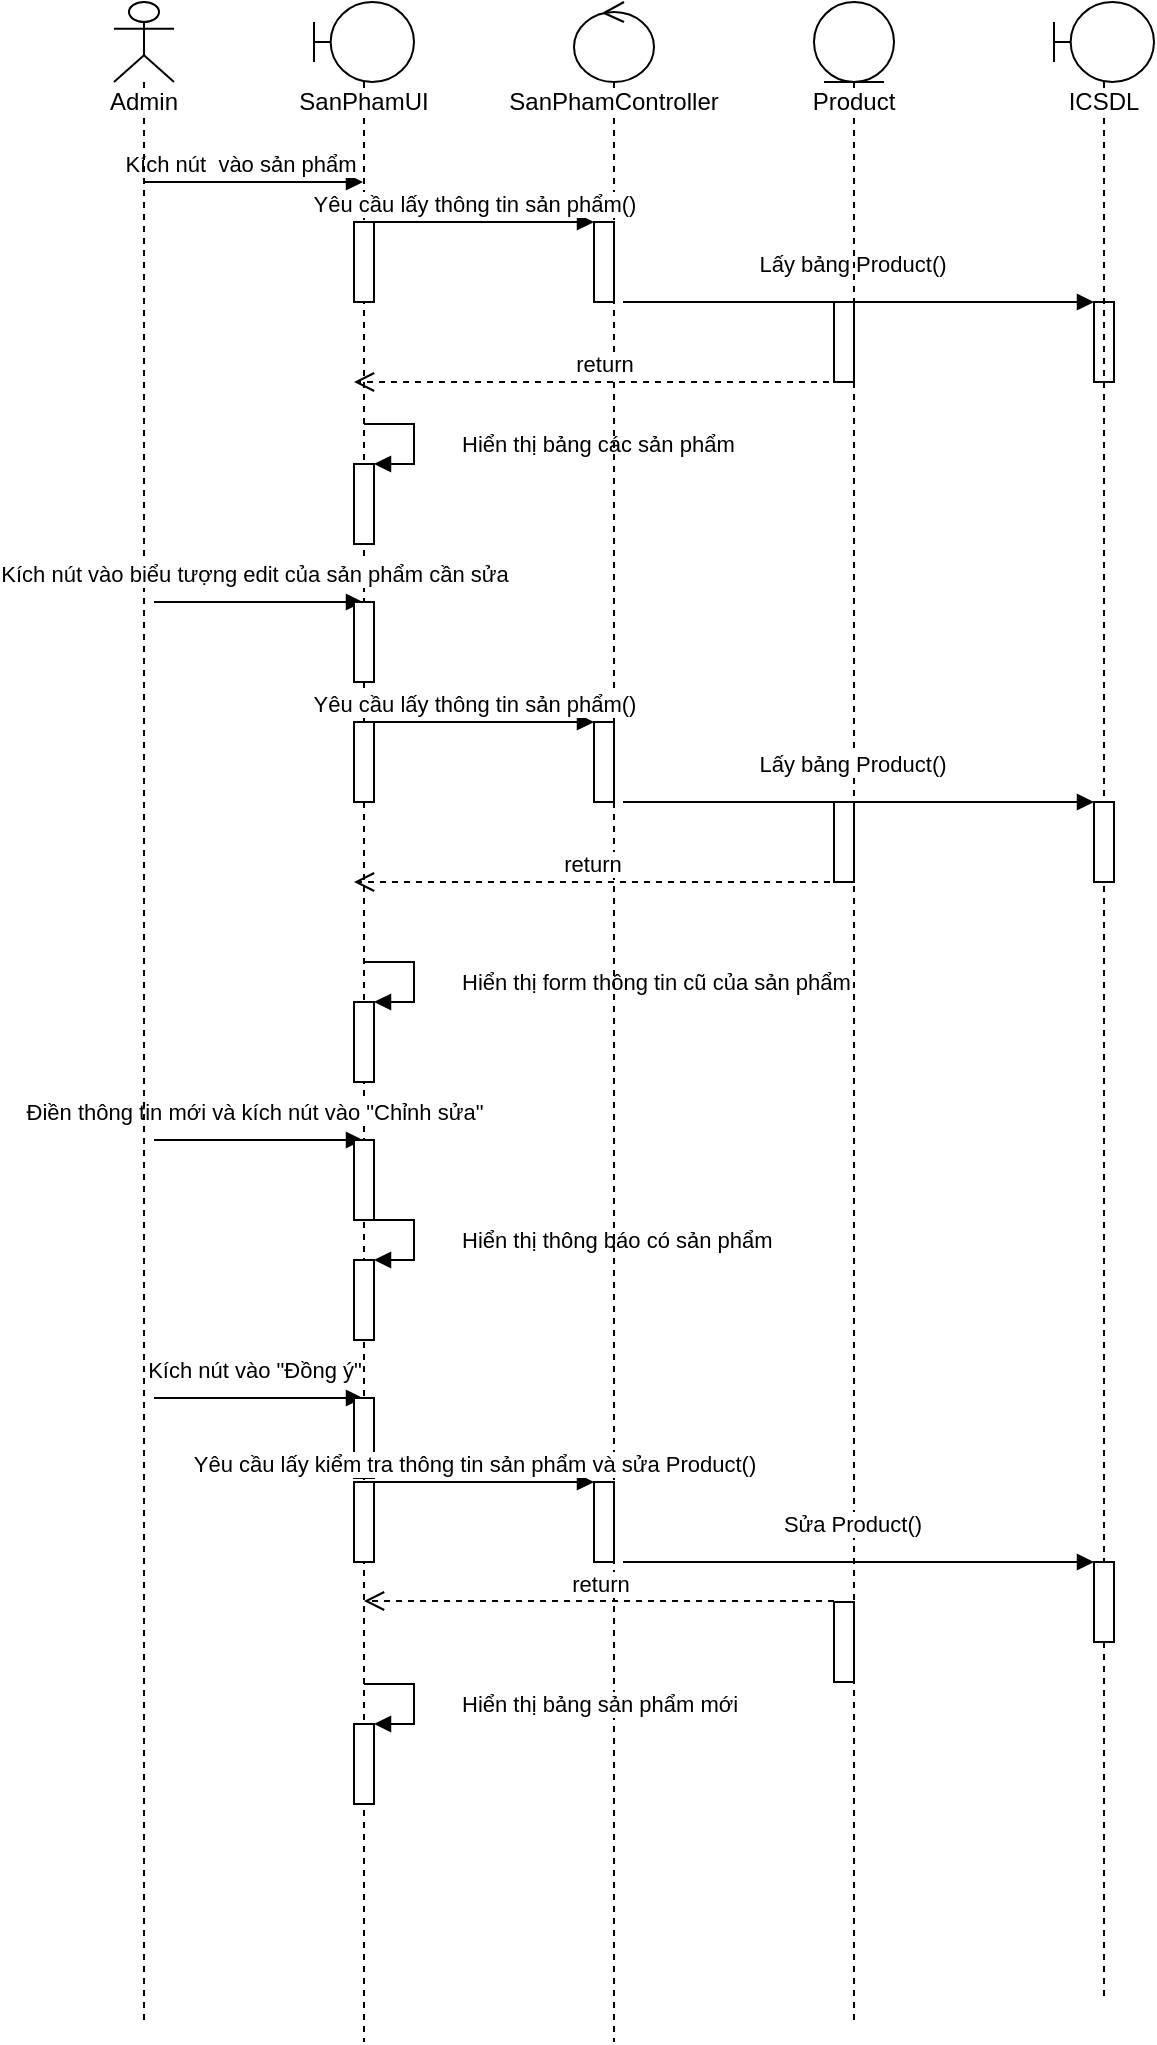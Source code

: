 <mxfile version="13.1.2" type="github" pages="2">
  <diagram id="K2olrwuD8WXQZ9cFfgXY" name="Page-1">
    <mxGraphModel dx="818" dy="494" grid="1" gridSize="10" guides="1" tooltips="1" connect="1" arrows="1" fold="1" page="1" pageScale="1" pageWidth="850" pageHeight="1100" math="0" shadow="0">
      <root>
        <mxCell id="0" />
        <mxCell id="1" parent="0" />
        <mxCell id="Vb1MPSddZ04qAowR7dYn-1" value="SanPhamUI" style="shape=umlLifeline;participant=umlBoundary;perimeter=lifelinePerimeter;whiteSpace=wrap;html=1;container=1;collapsible=0;recursiveResize=0;verticalAlign=top;spacingTop=36;labelBackgroundColor=#ffffff;outlineConnect=0;shadow=0;" vertex="1" parent="1">
          <mxGeometry x="190" y="40" width="50" height="1020" as="geometry" />
        </mxCell>
        <mxCell id="Vb1MPSddZ04qAowR7dYn-2" value="" style="html=1;points=[];perimeter=orthogonalPerimeter;shadow=0;" vertex="1" parent="Vb1MPSddZ04qAowR7dYn-1">
          <mxGeometry x="20" y="231" width="10" height="40" as="geometry" />
        </mxCell>
        <mxCell id="Vb1MPSddZ04qAowR7dYn-3" value="Hiển thị bảng các sản phẩm" style="edgeStyle=orthogonalEdgeStyle;html=1;align=left;spacingLeft=2;endArrow=block;rounded=0;entryX=1;entryY=0;" edge="1" parent="Vb1MPSddZ04qAowR7dYn-1" target="Vb1MPSddZ04qAowR7dYn-2">
          <mxGeometry x="0.385" y="-22" relative="1" as="geometry">
            <mxPoint x="25" y="211" as="sourcePoint" />
            <Array as="points">
              <mxPoint x="50" y="211" />
            </Array>
            <mxPoint x="20" y="12" as="offset" />
          </mxGeometry>
        </mxCell>
        <mxCell id="Vb1MPSddZ04qAowR7dYn-4" value="" style="html=1;points=[];perimeter=orthogonalPerimeter;shadow=0;" vertex="1" parent="Vb1MPSddZ04qAowR7dYn-1">
          <mxGeometry x="20" y="500" width="10" height="40" as="geometry" />
        </mxCell>
        <mxCell id="Vb1MPSddZ04qAowR7dYn-5" value="Hiển thị form thông tin cũ của sản phẩm" style="edgeStyle=orthogonalEdgeStyle;html=1;align=left;spacingLeft=2;endArrow=block;rounded=0;entryX=1;entryY=0;" edge="1" parent="Vb1MPSddZ04qAowR7dYn-1" target="Vb1MPSddZ04qAowR7dYn-4">
          <mxGeometry x="0.385" y="-22" relative="1" as="geometry">
            <mxPoint x="25" y="480" as="sourcePoint" />
            <Array as="points">
              <mxPoint x="50" y="480" />
            </Array>
            <mxPoint x="20" y="12" as="offset" />
          </mxGeometry>
        </mxCell>
        <mxCell id="Vb1MPSddZ04qAowR7dYn-6" value="Điền thông tin mới và kích nút vào &quot;Chỉnh sửa&quot;" style="html=1;verticalAlign=bottom;startArrow=none;endArrow=block;startSize=8;startFill=0;" edge="1" parent="Vb1MPSddZ04qAowR7dYn-1">
          <mxGeometry x="0.148" y="11" relative="1" as="geometry">
            <mxPoint x="-80" y="569" as="sourcePoint" />
            <mxPoint x="24.5" y="569" as="targetPoint" />
            <Array as="points">
              <mxPoint x="-10" y="569" />
            </Array>
            <mxPoint x="-10" y="6" as="offset" />
          </mxGeometry>
        </mxCell>
        <mxCell id="Vb1MPSddZ04qAowR7dYn-7" value="" style="html=1;points=[];perimeter=orthogonalPerimeter;shadow=0;" vertex="1" parent="Vb1MPSddZ04qAowR7dYn-1">
          <mxGeometry x="20" y="569" width="10" height="40" as="geometry" />
        </mxCell>
        <mxCell id="Vb1MPSddZ04qAowR7dYn-8" value="" style="html=1;points=[];perimeter=orthogonalPerimeter;shadow=0;" vertex="1" parent="Vb1MPSddZ04qAowR7dYn-1">
          <mxGeometry x="20" y="629" width="10" height="40" as="geometry" />
        </mxCell>
        <mxCell id="Vb1MPSddZ04qAowR7dYn-9" value="Hiển thị thông báo có sản phẩm" style="edgeStyle=orthogonalEdgeStyle;html=1;align=left;spacingLeft=2;endArrow=block;rounded=0;entryX=1;entryY=0;" edge="1" parent="Vb1MPSddZ04qAowR7dYn-1" target="Vb1MPSddZ04qAowR7dYn-8">
          <mxGeometry x="0.385" y="-22" relative="1" as="geometry">
            <mxPoint x="25" y="609" as="sourcePoint" />
            <Array as="points">
              <mxPoint x="50" y="609" />
            </Array>
            <mxPoint x="20" y="12" as="offset" />
          </mxGeometry>
        </mxCell>
        <mxCell id="Vb1MPSddZ04qAowR7dYn-10" value="Kích nút vào &quot;Đồng ý&quot;" style="html=1;verticalAlign=bottom;startArrow=none;endArrow=block;startSize=8;startFill=0;" edge="1" parent="Vb1MPSddZ04qAowR7dYn-1">
          <mxGeometry x="0.148" y="11" relative="1" as="geometry">
            <mxPoint x="-80" y="698" as="sourcePoint" />
            <mxPoint x="24.5" y="698" as="targetPoint" />
            <Array as="points">
              <mxPoint x="-10" y="698" />
            </Array>
            <mxPoint x="-10" y="6" as="offset" />
          </mxGeometry>
        </mxCell>
        <mxCell id="Vb1MPSddZ04qAowR7dYn-11" value="" style="html=1;points=[];perimeter=orthogonalPerimeter;shadow=0;" vertex="1" parent="Vb1MPSddZ04qAowR7dYn-1">
          <mxGeometry x="20" y="698" width="10" height="40" as="geometry" />
        </mxCell>
        <mxCell id="Vb1MPSddZ04qAowR7dYn-12" value="SanPhamController" style="shape=umlLifeline;participant=umlControl;perimeter=lifelinePerimeter;whiteSpace=wrap;html=1;container=1;collapsible=0;recursiveResize=0;verticalAlign=top;spacingTop=36;labelBackgroundColor=#ffffff;outlineConnect=0;shadow=0;" vertex="1" parent="1">
          <mxGeometry x="320" y="40" width="40" height="1020" as="geometry" />
        </mxCell>
        <mxCell id="Vb1MPSddZ04qAowR7dYn-13" value="" style="html=1;points=[];perimeter=orthogonalPerimeter;shadow=0;" vertex="1" parent="Vb1MPSddZ04qAowR7dYn-12">
          <mxGeometry x="-110" y="110" width="10" height="40" as="geometry" />
        </mxCell>
        <mxCell id="Vb1MPSddZ04qAowR7dYn-14" value="" style="html=1;points=[];perimeter=orthogonalPerimeter;shadow=0;" vertex="1" parent="Vb1MPSddZ04qAowR7dYn-12">
          <mxGeometry x="260" y="150" width="10" height="40" as="geometry" />
        </mxCell>
        <mxCell id="Vb1MPSddZ04qAowR7dYn-15" value="" style="html=1;points=[];perimeter=orthogonalPerimeter;shadow=0;" vertex="1" parent="Vb1MPSddZ04qAowR7dYn-12">
          <mxGeometry x="10" y="110" width="10" height="40" as="geometry" />
        </mxCell>
        <mxCell id="Vb1MPSddZ04qAowR7dYn-16" value="Yêu cầu lấy thông tin sản phẩm()" style="html=1;verticalAlign=bottom;startArrow=none;endArrow=block;startSize=8;startFill=0;" edge="1" parent="Vb1MPSddZ04qAowR7dYn-12" target="Vb1MPSddZ04qAowR7dYn-15">
          <mxGeometry x="-0.041" relative="1" as="geometry">
            <mxPoint x="-105.3" y="110" as="sourcePoint" />
            <mxPoint as="offset" />
          </mxGeometry>
        </mxCell>
        <mxCell id="Vb1MPSddZ04qAowR7dYn-18" value="Lấy bảng Product()" style="html=1;verticalAlign=bottom;startArrow=none;endArrow=block;startSize=8;startFill=0;" edge="1" parent="Vb1MPSddZ04qAowR7dYn-12" target="Vb1MPSddZ04qAowR7dYn-14">
          <mxGeometry x="-0.039" y="10" relative="1" as="geometry">
            <mxPoint x="24.5" y="150" as="sourcePoint" />
            <mxPoint x="1" as="offset" />
          </mxGeometry>
        </mxCell>
        <mxCell id="Vb1MPSddZ04qAowR7dYn-19" value="Product&lt;br&gt;" style="shape=umlLifeline;participant=umlEntity;perimeter=lifelinePerimeter;whiteSpace=wrap;html=1;container=1;collapsible=0;recursiveResize=0;verticalAlign=top;spacingTop=36;labelBackgroundColor=#ffffff;outlineConnect=0;shadow=0;" vertex="1" parent="1">
          <mxGeometry x="440" y="40" width="40" height="1010" as="geometry" />
        </mxCell>
        <mxCell id="Vb1MPSddZ04qAowR7dYn-32" value="" style="html=1;points=[];perimeter=orthogonalPerimeter;shadow=0;" vertex="1" parent="Vb1MPSddZ04qAowR7dYn-19">
          <mxGeometry x="10" y="800" width="10" height="40" as="geometry" />
        </mxCell>
        <mxCell id="Vb1MPSddZ04qAowR7dYn-20" value="ICSDL" style="shape=umlLifeline;participant=umlBoundary;perimeter=lifelinePerimeter;whiteSpace=wrap;html=1;container=1;collapsible=0;recursiveResize=0;verticalAlign=top;spacingTop=36;labelBackgroundColor=#ffffff;outlineConnect=0;shadow=0;" vertex="1" parent="1">
          <mxGeometry x="560" y="40" width="50" height="1000" as="geometry" />
        </mxCell>
        <mxCell id="Vb1MPSddZ04qAowR7dYn-21" value="Kích nút&amp;nbsp; vào sản phẩm" style="html=1;verticalAlign=bottom;endArrow=block;" edge="1" parent="1" source="Vb1MPSddZ04qAowR7dYn-22" target="Vb1MPSddZ04qAowR7dYn-1">
          <mxGeometry x="-0.122" width="80" relative="1" as="geometry">
            <mxPoint x="110" y="270" as="sourcePoint" />
            <mxPoint x="190" y="270" as="targetPoint" />
            <Array as="points">
              <mxPoint x="110" y="130" />
              <mxPoint x="150" y="130" />
            </Array>
            <mxPoint as="offset" />
          </mxGeometry>
        </mxCell>
        <mxCell id="Vb1MPSddZ04qAowR7dYn-22" value="Admin&lt;br&gt;" style="shape=umlLifeline;participant=umlActor;perimeter=lifelinePerimeter;whiteSpace=wrap;html=1;container=1;collapsible=0;recursiveResize=0;verticalAlign=top;spacingTop=36;labelBackgroundColor=#ffffff;outlineConnect=0;shadow=0;" vertex="1" parent="1">
          <mxGeometry x="90" y="40" width="30" height="1010" as="geometry" />
        </mxCell>
        <mxCell id="Vb1MPSddZ04qAowR7dYn-23" value="return" style="html=1;verticalAlign=bottom;endArrow=open;dashed=1;endSize=8;" edge="1" parent="1" source="Vb1MPSddZ04qAowR7dYn-19">
          <mxGeometry relative="1" as="geometry">
            <mxPoint x="339.5" y="230" as="sourcePoint" />
            <mxPoint x="210" y="230" as="targetPoint" />
          </mxGeometry>
        </mxCell>
        <mxCell id="Vb1MPSddZ04qAowR7dYn-24" value="Kích nút vào biểu tượng edit của sản phẩm cần sửa" style="html=1;verticalAlign=bottom;startArrow=none;endArrow=block;startSize=8;startFill=0;" edge="1" parent="1">
          <mxGeometry x="0.148" y="11" relative="1" as="geometry">
            <mxPoint x="110" y="340" as="sourcePoint" />
            <mxPoint x="214.5" y="340" as="targetPoint" />
            <Array as="points">
              <mxPoint x="180" y="340" />
            </Array>
            <mxPoint x="-10" y="6" as="offset" />
          </mxGeometry>
        </mxCell>
        <mxCell id="Vb1MPSddZ04qAowR7dYn-25" value="" style="html=1;points=[];perimeter=orthogonalPerimeter;shadow=0;" vertex="1" parent="1">
          <mxGeometry x="210" y="340" width="10" height="40" as="geometry" />
        </mxCell>
        <mxCell id="Vb1MPSddZ04qAowR7dYn-26" value="" style="html=1;points=[];perimeter=orthogonalPerimeter;shadow=0;" vertex="1" parent="1">
          <mxGeometry x="210" y="901" width="10" height="40" as="geometry" />
        </mxCell>
        <mxCell id="Vb1MPSddZ04qAowR7dYn-27" value="Hiển thị bảng sản phẩm mới&amp;nbsp;" style="edgeStyle=orthogonalEdgeStyle;html=1;align=left;spacingLeft=2;endArrow=block;rounded=0;entryX=1;entryY=0;" edge="1" parent="1" target="Vb1MPSddZ04qAowR7dYn-26">
          <mxGeometry x="0.385" y="-22" relative="1" as="geometry">
            <mxPoint x="215" y="881" as="sourcePoint" />
            <Array as="points">
              <mxPoint x="240" y="881" />
            </Array>
            <mxPoint x="20" y="12" as="offset" />
          </mxGeometry>
        </mxCell>
        <mxCell id="Vb1MPSddZ04qAowR7dYn-28" value="" style="html=1;points=[];perimeter=orthogonalPerimeter;shadow=0;" vertex="1" parent="1">
          <mxGeometry x="210" y="780" width="10" height="40" as="geometry" />
        </mxCell>
        <mxCell id="Vb1MPSddZ04qAowR7dYn-29" value="" style="html=1;points=[];perimeter=orthogonalPerimeter;shadow=0;" vertex="1" parent="1">
          <mxGeometry x="580" y="820" width="10" height="40" as="geometry" />
        </mxCell>
        <mxCell id="Vb1MPSddZ04qAowR7dYn-30" value="" style="html=1;points=[];perimeter=orthogonalPerimeter;shadow=0;" vertex="1" parent="1">
          <mxGeometry x="330" y="780" width="10" height="40" as="geometry" />
        </mxCell>
        <mxCell id="Vb1MPSddZ04qAowR7dYn-31" value="Yêu cầu lấy kiểm tra thông tin sản phẩm và sửa Product()" style="html=1;verticalAlign=bottom;startArrow=none;endArrow=block;startSize=8;startFill=0;" edge="1" parent="1" target="Vb1MPSddZ04qAowR7dYn-30">
          <mxGeometry x="-0.041" relative="1" as="geometry">
            <mxPoint x="214.7" y="780" as="sourcePoint" />
            <mxPoint as="offset" />
          </mxGeometry>
        </mxCell>
        <mxCell id="Vb1MPSddZ04qAowR7dYn-33" value="Sửa Product()" style="html=1;verticalAlign=bottom;startArrow=none;endArrow=block;startSize=8;startFill=0;" edge="1" parent="1" target="Vb1MPSddZ04qAowR7dYn-29">
          <mxGeometry x="-0.039" y="10" relative="1" as="geometry">
            <mxPoint x="344.5" y="820" as="sourcePoint" />
            <mxPoint x="1" as="offset" />
          </mxGeometry>
        </mxCell>
        <mxCell id="Vb1MPSddZ04qAowR7dYn-34" value="return" style="html=1;verticalAlign=bottom;endArrow=open;dashed=1;endSize=8;" edge="1" parent="1" target="Vb1MPSddZ04qAowR7dYn-1">
          <mxGeometry relative="1" as="geometry">
            <mxPoint x="450" y="839.5" as="sourcePoint" />
            <mxPoint x="320.5" y="839.5" as="targetPoint" />
          </mxGeometry>
        </mxCell>
        <mxCell id="Vb1MPSddZ04qAowR7dYn-35" value="" style="html=1;points=[];perimeter=orthogonalPerimeter;shadow=0;" vertex="1" parent="1">
          <mxGeometry x="210" y="400" width="10" height="40" as="geometry" />
        </mxCell>
        <mxCell id="Vb1MPSddZ04qAowR7dYn-36" value="" style="html=1;points=[];perimeter=orthogonalPerimeter;shadow=0;" vertex="1" parent="1">
          <mxGeometry x="580" y="440" width="10" height="40" as="geometry" />
        </mxCell>
        <mxCell id="Vb1MPSddZ04qAowR7dYn-37" value="" style="html=1;points=[];perimeter=orthogonalPerimeter;shadow=0;" vertex="1" parent="1">
          <mxGeometry x="330" y="400" width="10" height="40" as="geometry" />
        </mxCell>
        <mxCell id="Vb1MPSddZ04qAowR7dYn-38" value="Yêu cầu lấy thông tin sản phẩm()" style="html=1;verticalAlign=bottom;startArrow=none;endArrow=block;startSize=8;startFill=0;" edge="1" parent="1" target="Vb1MPSddZ04qAowR7dYn-37">
          <mxGeometry x="-0.041" relative="1" as="geometry">
            <mxPoint x="214.7" y="400" as="sourcePoint" />
            <mxPoint as="offset" />
          </mxGeometry>
        </mxCell>
        <mxCell id="Vb1MPSddZ04qAowR7dYn-39" value="" style="html=1;points=[];perimeter=orthogonalPerimeter;shadow=0;" vertex="1" parent="1">
          <mxGeometry x="450" y="440" width="10" height="40" as="geometry" />
        </mxCell>
        <mxCell id="Vb1MPSddZ04qAowR7dYn-40" value="Lấy bảng Product()" style="html=1;verticalAlign=bottom;startArrow=none;endArrow=block;startSize=8;startFill=0;" edge="1" parent="1" target="Vb1MPSddZ04qAowR7dYn-36">
          <mxGeometry x="-0.039" y="10" relative="1" as="geometry">
            <mxPoint x="344.5" y="440" as="sourcePoint" />
            <mxPoint x="1" as="offset" />
          </mxGeometry>
        </mxCell>
        <mxCell id="Vb1MPSddZ04qAowR7dYn-41" value="return" style="html=1;verticalAlign=bottom;endArrow=open;dashed=1;endSize=8;exitX=-0.2;exitY=1;exitDx=0;exitDy=0;exitPerimeter=0;" edge="1" parent="1" source="Vb1MPSddZ04qAowR7dYn-39">
          <mxGeometry relative="1" as="geometry">
            <mxPoint x="339.5" y="480" as="sourcePoint" />
            <mxPoint x="210" y="480" as="targetPoint" />
          </mxGeometry>
        </mxCell>
        <mxCell id="Vb1MPSddZ04qAowR7dYn-17" value="" style="html=1;points=[];perimeter=orthogonalPerimeter;shadow=0;" vertex="1" parent="1">
          <mxGeometry x="450" y="190" width="10" height="40" as="geometry" />
        </mxCell>
      </root>
    </mxGraphModel>
  </diagram>
  <diagram id="LgP6IbyjmqwLP1MN4Gct" name="Page-2">
    <mxGraphModel dx="635" dy="240" grid="1" gridSize="10" guides="1" tooltips="1" connect="1" arrows="1" fold="1" page="1" pageScale="1" pageWidth="850" pageHeight="1100" math="0" shadow="0">
      <root>
        <mxCell id="_1xR2Ck7pXoWXMfc3ulZ-0" />
        <mxCell id="_1xR2Ck7pXoWXMfc3ulZ-1" parent="_1xR2Ck7pXoWXMfc3ulZ-0" />
        <mxCell id="1AfwoQiR1ogUlLU-3jEC-0" value="GioHangUI" style="shape=umlLifeline;participant=umlBoundary;perimeter=lifelinePerimeter;whiteSpace=wrap;html=1;container=1;collapsible=0;recursiveResize=0;verticalAlign=top;spacingTop=36;labelBackgroundColor=#ffffff;outlineConnect=0;shadow=0;" vertex="1" parent="_1xR2Ck7pXoWXMfc3ulZ-1">
          <mxGeometry x="190" y="40" width="50" height="1020" as="geometry" />
        </mxCell>
        <mxCell id="1AfwoQiR1ogUlLU-3jEC-1" value="" style="html=1;points=[];perimeter=orthogonalPerimeter;shadow=0;" vertex="1" parent="1AfwoQiR1ogUlLU-3jEC-0">
          <mxGeometry x="20" y="120" width="10" height="40" as="geometry" />
        </mxCell>
        <mxCell id="1AfwoQiR1ogUlLU-3jEC-2" value="Hiển thị thông tin sản phẩm" style="edgeStyle=orthogonalEdgeStyle;html=1;align=left;spacingLeft=2;endArrow=block;rounded=0;entryX=1;entryY=0;" edge="1" parent="1AfwoQiR1ogUlLU-3jEC-0" target="1AfwoQiR1ogUlLU-3jEC-1">
          <mxGeometry x="0.046" relative="1" as="geometry">
            <mxPoint x="25" y="100" as="sourcePoint" />
            <Array as="points">
              <mxPoint x="50" y="100" />
            </Array>
            <mxPoint as="offset" />
          </mxGeometry>
        </mxCell>
        <mxCell id="1AfwoQiR1ogUlLU-3jEC-3" value="" style="html=1;points=[];perimeter=orthogonalPerimeter;shadow=0;" vertex="1" parent="1AfwoQiR1ogUlLU-3jEC-0">
          <mxGeometry x="20" y="500" width="10" height="40" as="geometry" />
        </mxCell>
        <mxCell id="1AfwoQiR1ogUlLU-3jEC-4" value="Hiển thị thông báo mua hàng thành công" style="edgeStyle=orthogonalEdgeStyle;html=1;align=left;spacingLeft=2;endArrow=block;rounded=0;entryX=1;entryY=0;" edge="1" parent="1AfwoQiR1ogUlLU-3jEC-0" target="1AfwoQiR1ogUlLU-3jEC-3">
          <mxGeometry x="0.385" y="-22" relative="1" as="geometry">
            <mxPoint x="25" y="480" as="sourcePoint" />
            <Array as="points">
              <mxPoint x="50" y="480" />
            </Array>
            <mxPoint x="20" y="12" as="offset" />
          </mxGeometry>
        </mxCell>
        <mxCell id="1AfwoQiR1ogUlLU-3jEC-11" value="GioHangController" style="shape=umlLifeline;participant=umlControl;perimeter=lifelinePerimeter;whiteSpace=wrap;html=1;container=1;collapsible=0;recursiveResize=0;verticalAlign=top;spacingTop=36;labelBackgroundColor=#ffffff;outlineConnect=0;shadow=0;" vertex="1" parent="_1xR2Ck7pXoWXMfc3ulZ-1">
          <mxGeometry x="320" y="40" width="40" height="1020" as="geometry" />
        </mxCell>
        <mxCell id="1AfwoQiR1ogUlLU-3jEC-41" value="OrderDetail" style="shape=umlLifeline;participant=umlEntity;perimeter=lifelinePerimeter;whiteSpace=wrap;html=1;container=1;collapsible=0;recursiveResize=0;verticalAlign=top;spacingTop=36;labelBackgroundColor=#ffffff;outlineConnect=0;" vertex="1" parent="1AfwoQiR1ogUlLU-3jEC-11">
          <mxGeometry x="240" width="40" height="1000" as="geometry" />
        </mxCell>
        <mxCell id="1AfwoQiR1ogUlLU-3jEC-38" value="" style="html=1;points=[];perimeter=orthogonalPerimeter;shadow=0;" vertex="1" parent="1AfwoQiR1ogUlLU-3jEC-41">
          <mxGeometry x="15" y="320" width="10" height="40" as="geometry" />
        </mxCell>
        <mxCell id="1AfwoQiR1ogUlLU-3jEC-35" value="" style="html=1;points=[];perimeter=orthogonalPerimeter;shadow=0;" vertex="1" parent="1AfwoQiR1ogUlLU-3jEC-11">
          <mxGeometry x="360" y="290" width="10" height="40" as="geometry" />
        </mxCell>
        <mxCell id="1AfwoQiR1ogUlLU-3jEC-34" value="" style="html=1;points=[];perimeter=orthogonalPerimeter;shadow=0;" vertex="1" parent="1AfwoQiR1ogUlLU-3jEC-11">
          <mxGeometry x="-110" y="250" width="10" height="40" as="geometry" />
        </mxCell>
        <mxCell id="1AfwoQiR1ogUlLU-3jEC-36" value="" style="html=1;points=[];perimeter=orthogonalPerimeter;shadow=0;" vertex="1" parent="1AfwoQiR1ogUlLU-3jEC-11">
          <mxGeometry x="10" y="250" width="10" height="40" as="geometry" />
        </mxCell>
        <mxCell id="1AfwoQiR1ogUlLU-3jEC-37" value="Yêu cầu lấy thông tin đơn hàng()" style="html=1;verticalAlign=bottom;startArrow=none;endArrow=block;startSize=8;startFill=0;" edge="1" parent="1AfwoQiR1ogUlLU-3jEC-11" target="1AfwoQiR1ogUlLU-3jEC-36">
          <mxGeometry x="-0.041" relative="1" as="geometry">
            <mxPoint x="-105.3" y="250" as="sourcePoint" />
            <mxPoint as="offset" />
          </mxGeometry>
        </mxCell>
        <mxCell id="1AfwoQiR1ogUlLU-3jEC-39" value="Thêm Order()" style="html=1;verticalAlign=bottom;startArrow=none;endArrow=block;startSize=8;startFill=0;" edge="1" parent="1AfwoQiR1ogUlLU-3jEC-11" target="1AfwoQiR1ogUlLU-3jEC-35">
          <mxGeometry x="-0.039" y="10" relative="1" as="geometry">
            <mxPoint x="24.5" y="290" as="sourcePoint" />
            <mxPoint x="1" as="offset" />
          </mxGeometry>
        </mxCell>
        <mxCell id="1AfwoQiR1ogUlLU-3jEC-18" value="Order&amp;nbsp;" style="shape=umlLifeline;participant=umlEntity;perimeter=lifelinePerimeter;whiteSpace=wrap;html=1;container=1;collapsible=0;recursiveResize=0;verticalAlign=top;spacingTop=36;labelBackgroundColor=#ffffff;outlineConnect=0;shadow=0;" vertex="1" parent="_1xR2Ck7pXoWXMfc3ulZ-1">
          <mxGeometry x="440" y="40" width="40" height="1010" as="geometry" />
        </mxCell>
        <mxCell id="1AfwoQiR1ogUlLU-3jEC-19" value="ICSDL" style="shape=umlLifeline;participant=umlBoundary;perimeter=lifelinePerimeter;whiteSpace=wrap;html=1;container=1;collapsible=0;recursiveResize=0;verticalAlign=top;spacingTop=36;labelBackgroundColor=#ffffff;outlineConnect=0;shadow=0;" vertex="1" parent="_1xR2Ck7pXoWXMfc3ulZ-1">
          <mxGeometry x="660" y="45" width="50" height="1000" as="geometry" />
        </mxCell>
        <mxCell id="Ef--mQPj54VD7Pch1YLT-0" value="" style="html=1;points=[];perimeter=orthogonalPerimeter;shadow=0;" vertex="1" parent="1AfwoQiR1ogUlLU-3jEC-19">
          <mxGeometry x="20" y="395" width="10" height="40" as="geometry" />
        </mxCell>
        <mxCell id="1AfwoQiR1ogUlLU-3jEC-20" value="Kích nút&amp;nbsp; vào đặt hàng" style="html=1;verticalAlign=bottom;endArrow=block;" edge="1" parent="_1xR2Ck7pXoWXMfc3ulZ-1" source="1AfwoQiR1ogUlLU-3jEC-21" target="1AfwoQiR1ogUlLU-3jEC-0">
          <mxGeometry x="-0.122" width="80" relative="1" as="geometry">
            <mxPoint x="110" y="270" as="sourcePoint" />
            <mxPoint x="190" y="270" as="targetPoint" />
            <Array as="points">
              <mxPoint x="110" y="130" />
              <mxPoint x="150" y="130" />
            </Array>
            <mxPoint as="offset" />
          </mxGeometry>
        </mxCell>
        <mxCell id="1AfwoQiR1ogUlLU-3jEC-21" value="KhachHang" style="shape=umlLifeline;participant=umlActor;perimeter=lifelinePerimeter;whiteSpace=wrap;html=1;container=1;collapsible=0;recursiveResize=0;verticalAlign=top;spacingTop=36;labelBackgroundColor=#ffffff;outlineConnect=0;shadow=0;" vertex="1" parent="_1xR2Ck7pXoWXMfc3ulZ-1">
          <mxGeometry x="90" y="40" width="30" height="1010" as="geometry" />
        </mxCell>
        <mxCell id="1AfwoQiR1ogUlLU-3jEC-23" value="Điền thông tin các trường và kích đặt hàng" style="html=1;verticalAlign=bottom;startArrow=none;endArrow=block;startSize=8;startFill=0;" edge="1" parent="_1xR2Ck7pXoWXMfc3ulZ-1">
          <mxGeometry x="0.148" y="11" relative="1" as="geometry">
            <mxPoint x="110" y="229" as="sourcePoint" />
            <mxPoint x="214.5" y="229" as="targetPoint" />
            <Array as="points">
              <mxPoint x="180" y="229" />
            </Array>
            <mxPoint x="-10" y="6" as="offset" />
          </mxGeometry>
        </mxCell>
        <mxCell id="1AfwoQiR1ogUlLU-3jEC-24" value="" style="html=1;points=[];perimeter=orthogonalPerimeter;shadow=0;" vertex="1" parent="_1xR2Ck7pXoWXMfc3ulZ-1">
          <mxGeometry x="210" y="229" width="10" height="40" as="geometry" />
        </mxCell>
        <mxCell id="1AfwoQiR1ogUlLU-3jEC-40" value="return" style="html=1;verticalAlign=bottom;endArrow=open;dashed=1;endSize=8;" edge="1" parent="_1xR2Ck7pXoWXMfc3ulZ-1" source="1AfwoQiR1ogUlLU-3jEC-41" target="1AfwoQiR1ogUlLU-3jEC-0">
          <mxGeometry relative="1" as="geometry">
            <mxPoint x="340" y="400" as="sourcePoint" />
            <mxPoint x="210.5" y="400" as="targetPoint" />
            <Array as="points">
              <mxPoint x="520" y="360" />
              <mxPoint x="380" y="360" />
            </Array>
          </mxGeometry>
        </mxCell>
        <mxCell id="Ef--mQPj54VD7Pch1YLT-1" value="Thêm Ordetails theo Order()" style="html=1;verticalAlign=bottom;startArrow=none;endArrow=block;startSize=8;startFill=0;" edge="1" parent="_1xR2Ck7pXoWXMfc3ulZ-1">
          <mxGeometry x="-0.039" y="10" relative="1" as="geometry">
            <mxPoint x="350" y="440" as="sourcePoint" />
            <mxPoint x="1" as="offset" />
            <mxPoint x="685.5" y="440" as="targetPoint" />
          </mxGeometry>
        </mxCell>
        <mxCell id="Ef--mQPj54VD7Pch1YLT-2" value="" style="html=1;points=[];perimeter=orthogonalPerimeter;shadow=0;" vertex="1" parent="_1xR2Ck7pXoWXMfc3ulZ-1">
          <mxGeometry x="450" y="480" width="10" height="40" as="geometry" />
        </mxCell>
        <mxCell id="Ef--mQPj54VD7Pch1YLT-5" value="return" style="html=1;verticalAlign=bottom;endArrow=open;dashed=1;endSize=8;" edge="1" parent="_1xR2Ck7pXoWXMfc3ulZ-1" source="1AfwoQiR1ogUlLU-3jEC-18" target="1AfwoQiR1ogUlLU-3jEC-0">
          <mxGeometry relative="1" as="geometry">
            <mxPoint x="589.5" y="370" as="sourcePoint" />
            <mxPoint x="224.5" y="370" as="targetPoint" />
            <Array as="points">
              <mxPoint x="440" y="480" />
              <mxPoint x="360" y="480" />
            </Array>
          </mxGeometry>
        </mxCell>
      </root>
    </mxGraphModel>
  </diagram>
</mxfile>
